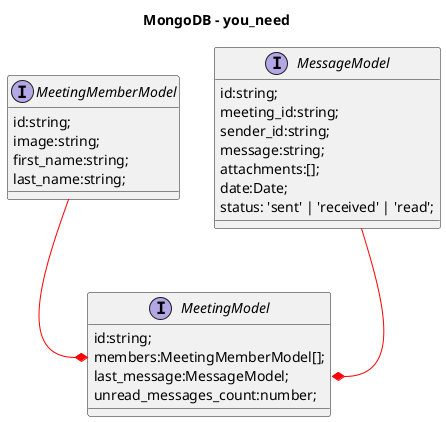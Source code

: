 @startuml

title MongoDB - you_need

interface MeetingMemberModel {
	id:string;
	image:string;
	first_name:string;
	last_name:string;
}

interface MeetingModel {
	id:string;
	members:MeetingMemberModel[];
	last_message:MessageModel;
	unread_messages_count:number;
}

interface MessageModel {
	id:string;
	meeting_id:string;
	sender_id:string;
	message:string;
	attachments:[];
	date:Date;
	status: 'sent' | 'received' | 'read';
}

MeetingMemberModel -[#red]-* MeetingModel::members
MessageModel -[#red]-* MeetingModel::last_message

@enduml
